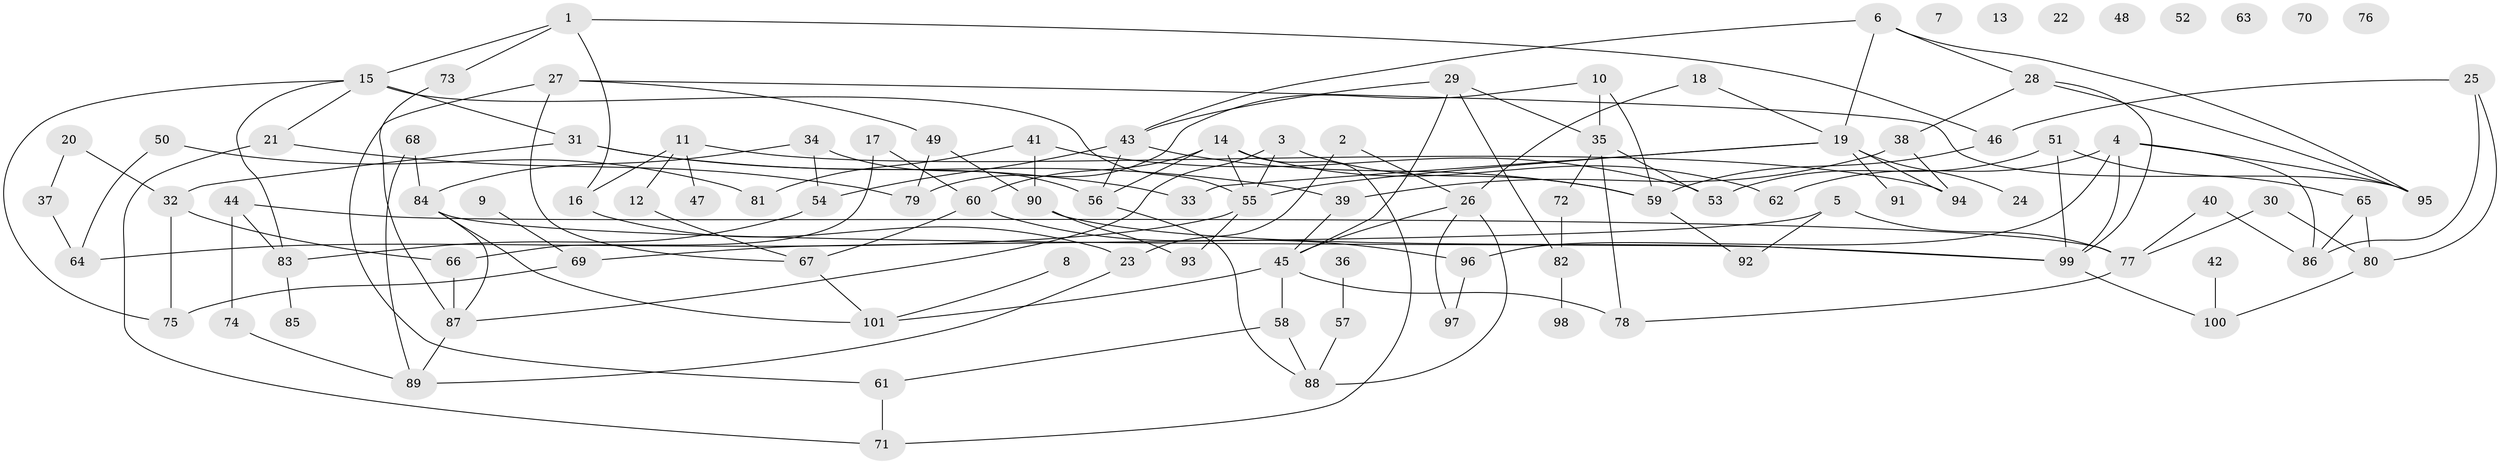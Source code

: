 // coarse degree distribution, {6: 0.22857142857142856, 5: 0.11428571428571428, 4: 0.05714285714285714, 3: 0.14285714285714285, 2: 0.22857142857142856, 8: 0.11428571428571428, 7: 0.02857142857142857, 10: 0.02857142857142857, 9: 0.02857142857142857, 1: 0.02857142857142857}
// Generated by graph-tools (version 1.1) at 2025/48/03/04/25 22:48:01]
// undirected, 101 vertices, 147 edges
graph export_dot {
  node [color=gray90,style=filled];
  1;
  2;
  3;
  4;
  5;
  6;
  7;
  8;
  9;
  10;
  11;
  12;
  13;
  14;
  15;
  16;
  17;
  18;
  19;
  20;
  21;
  22;
  23;
  24;
  25;
  26;
  27;
  28;
  29;
  30;
  31;
  32;
  33;
  34;
  35;
  36;
  37;
  38;
  39;
  40;
  41;
  42;
  43;
  44;
  45;
  46;
  47;
  48;
  49;
  50;
  51;
  52;
  53;
  54;
  55;
  56;
  57;
  58;
  59;
  60;
  61;
  62;
  63;
  64;
  65;
  66;
  67;
  68;
  69;
  70;
  71;
  72;
  73;
  74;
  75;
  76;
  77;
  78;
  79;
  80;
  81;
  82;
  83;
  84;
  85;
  86;
  87;
  88;
  89;
  90;
  91;
  92;
  93;
  94;
  95;
  96;
  97;
  98;
  99;
  100;
  101;
  1 -- 15;
  1 -- 16;
  1 -- 46;
  1 -- 73;
  2 -- 23;
  2 -- 26;
  3 -- 55;
  3 -- 59;
  3 -- 87;
  4 -- 62;
  4 -- 86;
  4 -- 95;
  4 -- 96;
  4 -- 99;
  5 -- 69;
  5 -- 77;
  5 -- 92;
  6 -- 19;
  6 -- 28;
  6 -- 43;
  6 -- 95;
  8 -- 101;
  9 -- 69;
  10 -- 35;
  10 -- 59;
  10 -- 79;
  11 -- 12;
  11 -- 16;
  11 -- 47;
  11 -- 94;
  12 -- 67;
  14 -- 55;
  14 -- 56;
  14 -- 60;
  14 -- 62;
  14 -- 71;
  15 -- 21;
  15 -- 31;
  15 -- 55;
  15 -- 75;
  15 -- 83;
  16 -- 23;
  17 -- 60;
  17 -- 66;
  18 -- 19;
  18 -- 26;
  19 -- 24;
  19 -- 33;
  19 -- 55;
  19 -- 91;
  19 -- 94;
  20 -- 32;
  20 -- 37;
  21 -- 71;
  21 -- 79;
  23 -- 89;
  25 -- 46;
  25 -- 80;
  25 -- 86;
  26 -- 45;
  26 -- 88;
  26 -- 97;
  27 -- 49;
  27 -- 61;
  27 -- 67;
  27 -- 95;
  28 -- 38;
  28 -- 95;
  28 -- 99;
  29 -- 35;
  29 -- 43;
  29 -- 45;
  29 -- 82;
  30 -- 77;
  30 -- 80;
  31 -- 32;
  31 -- 33;
  31 -- 39;
  32 -- 66;
  32 -- 75;
  34 -- 54;
  34 -- 56;
  34 -- 84;
  35 -- 53;
  35 -- 72;
  35 -- 78;
  36 -- 57;
  37 -- 64;
  38 -- 39;
  38 -- 94;
  39 -- 45;
  40 -- 77;
  40 -- 86;
  41 -- 53;
  41 -- 81;
  41 -- 90;
  42 -- 100;
  43 -- 54;
  43 -- 56;
  43 -- 59;
  44 -- 74;
  44 -- 77;
  44 -- 83;
  45 -- 58;
  45 -- 78;
  45 -- 101;
  46 -- 59;
  49 -- 79;
  49 -- 90;
  50 -- 64;
  50 -- 81;
  51 -- 53;
  51 -- 65;
  51 -- 99;
  54 -- 83;
  55 -- 64;
  55 -- 93;
  56 -- 88;
  57 -- 88;
  58 -- 61;
  58 -- 88;
  59 -- 92;
  60 -- 67;
  60 -- 96;
  61 -- 71;
  65 -- 80;
  65 -- 86;
  66 -- 87;
  67 -- 101;
  68 -- 84;
  68 -- 89;
  69 -- 75;
  72 -- 82;
  73 -- 87;
  74 -- 89;
  77 -- 78;
  80 -- 100;
  82 -- 98;
  83 -- 85;
  84 -- 87;
  84 -- 99;
  84 -- 101;
  87 -- 89;
  90 -- 93;
  90 -- 99;
  96 -- 97;
  99 -- 100;
}
